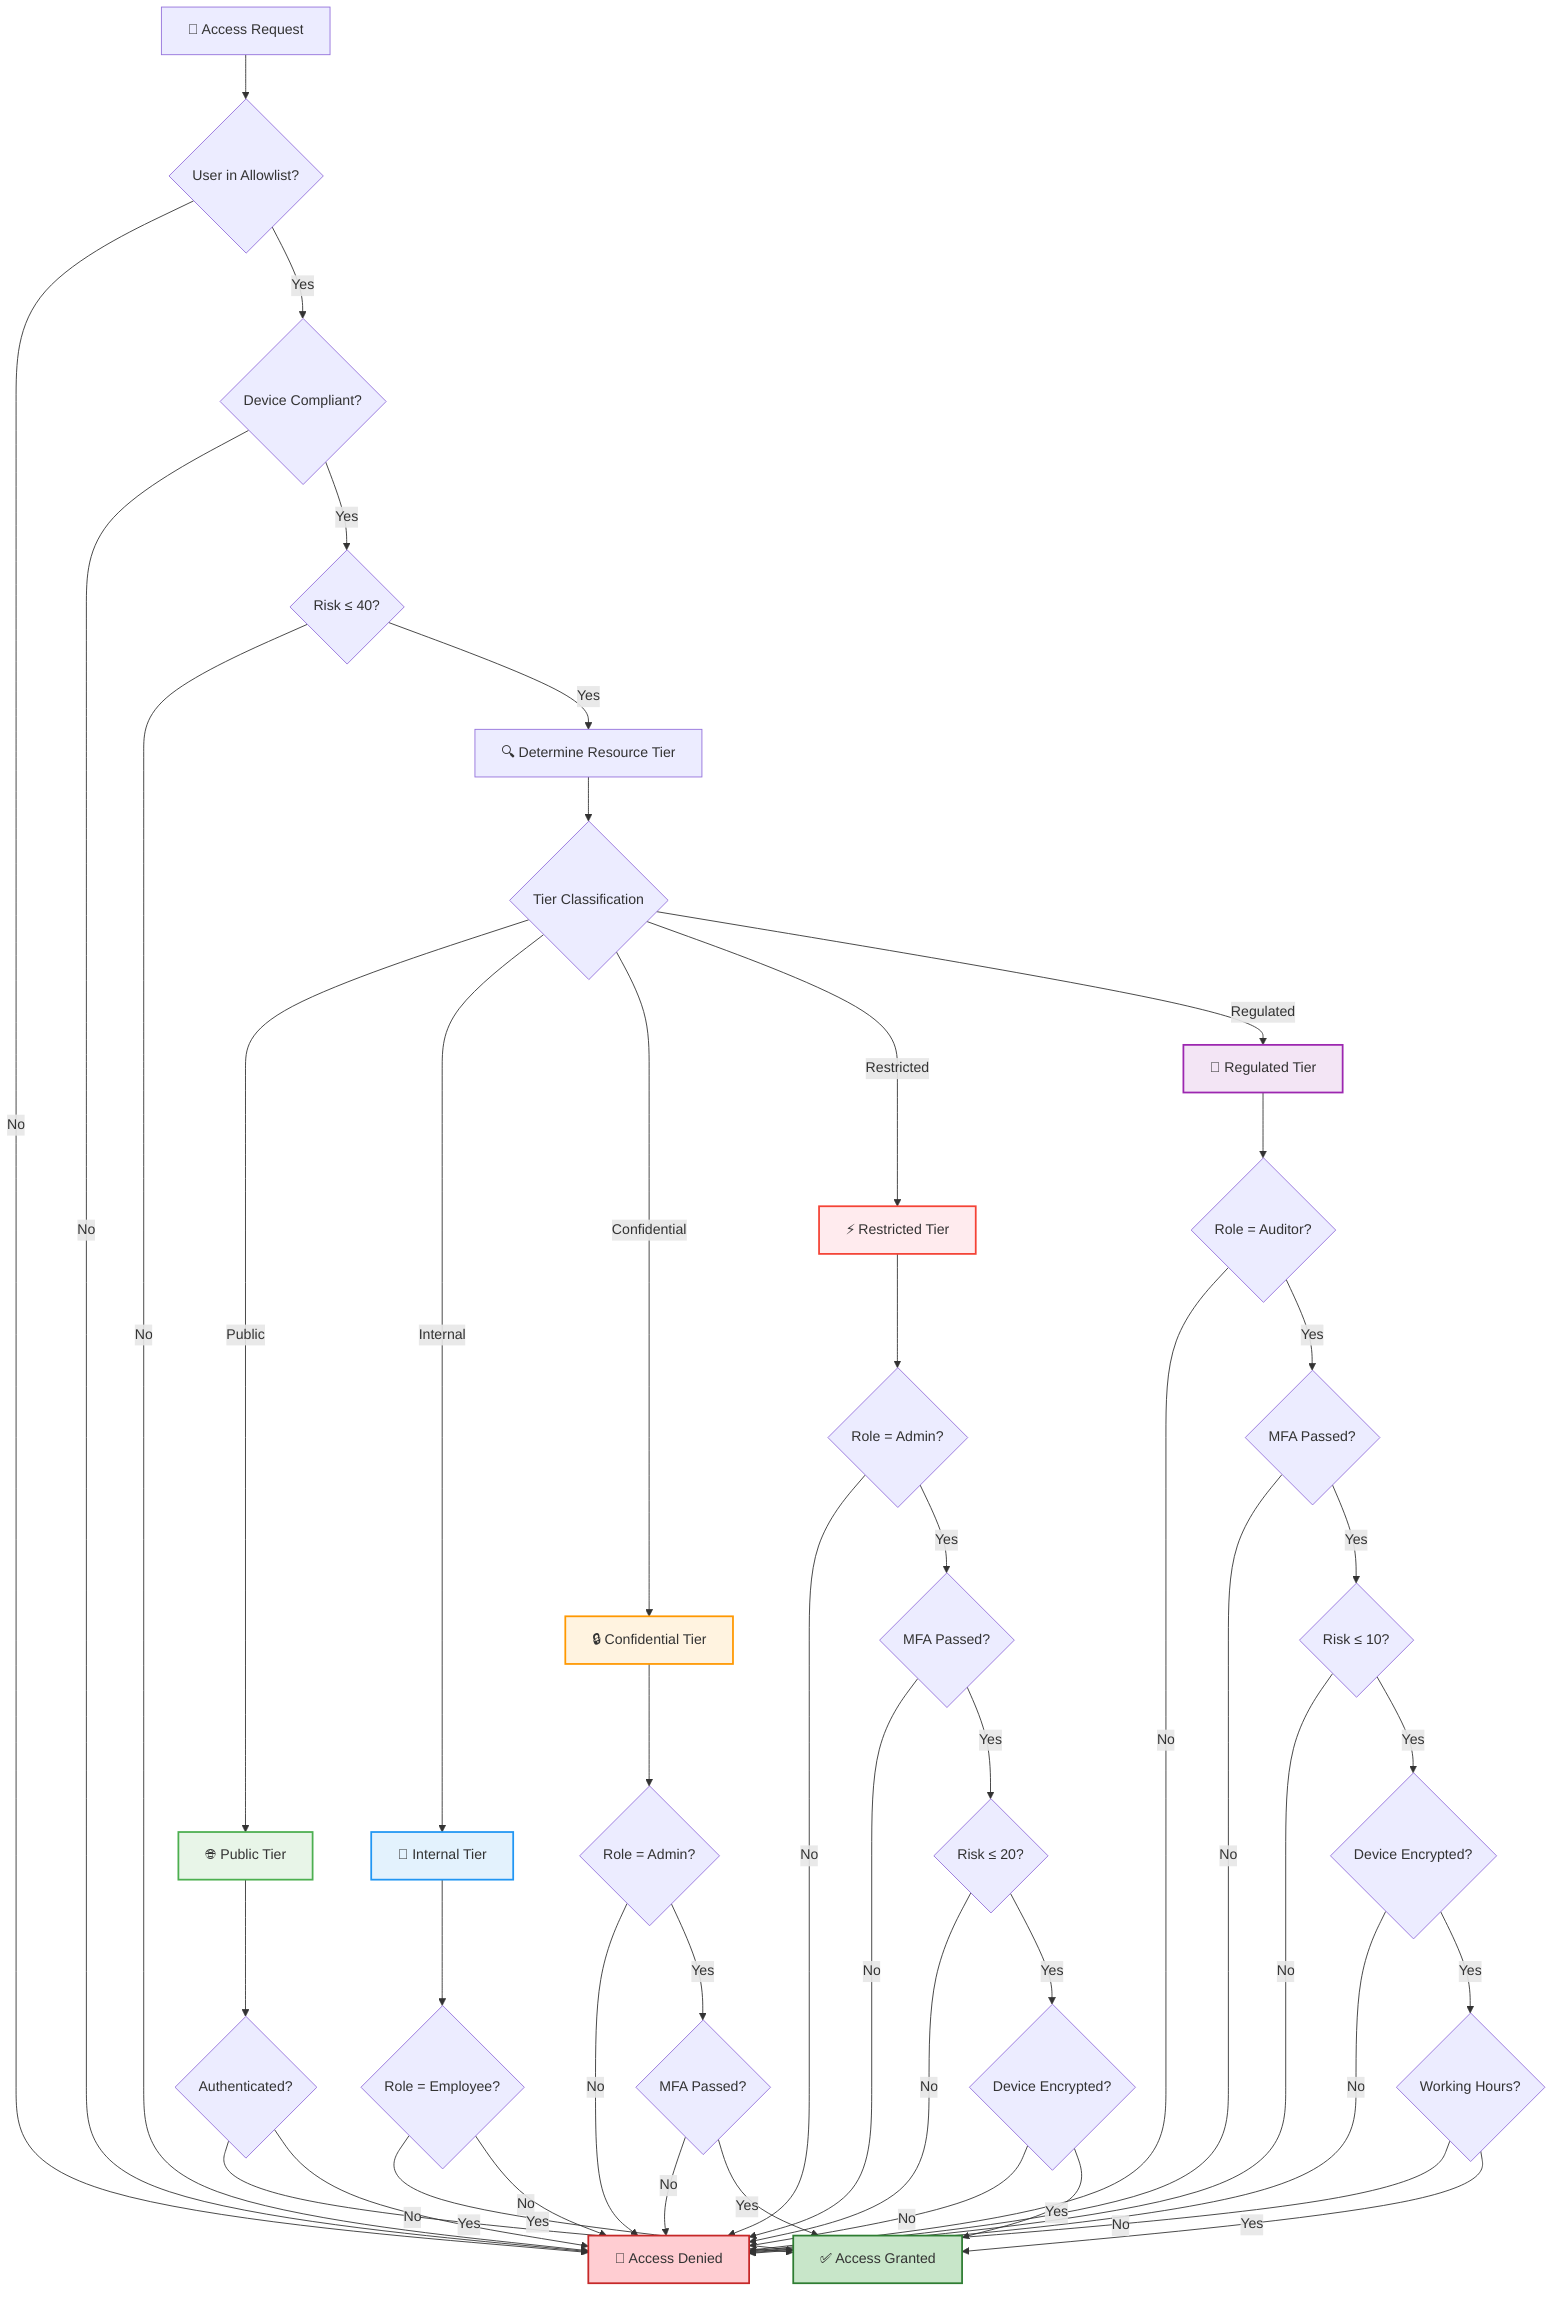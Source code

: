 flowchart TD
    A[📨 Access Request] --> B{User in Allowlist?}
    B -->|No| C[🚫 Access Denied]
    B -->|Yes| D{Device Compliant?}
    
    D -->|No| C
    D -->|Yes| E{Risk ≤ 40?}
    
    E -->|No| C
    E -->|Yes| F[🔍 Determine Resource Tier]
    
    F --> G{Tier Classification}
    G -->|Public| H[🌐 Public Tier]
    G -->|Internal| I[🏢 Internal Tier]
    G -->|Confidential| J[🔒 Confidential Tier]
    G -->|Restricted| K[⚡ Restricted Tier]
    G -->|Regulated| L[📜 Regulated Tier]
    
    %% Public Tier - Minimal security
    H --> M{Authenticated?}
    M -->|Yes| N[✅ Access Granted]
    M -->|No| C
    
    %% Internal Tier - Basic employment
    I --> O{Role = Employee?}
    O -->|Yes| N
    O -->|No| C
    
    %% Confidential Tier - Admin + MFA
    J --> P{Role = Admin?}
    P -->|No| C
    P -->|Yes| Q{MFA Passed?}
    Q -->|No| C
    Q -->|Yes| N
    
    %% Restricted Tier - Enhanced security
    K --> R{Role = Admin?}
    R -->|No| C
    R -->|Yes| S{MFA Passed?}
    S -->|No| C
    S -->|Yes| T{Risk ≤ 20?}
    T -->|No| C
    T -->|Yes| U{Device Encrypted?}
    U -->|No| C
    U -->|Yes| N
    
    %% Regulated Tier - Maximum security
    L --> V{Role = Auditor?}
    V -->|No| C
    V -->|Yes| W{MFA Passed?}
    W -->|No| C
    W -->|Yes| X{Risk ≤ 10?}
    X -->|No| C
    X -->|Yes| Y{Device Encrypted?}
    Y -->|No| C
    Y -->|Yes| Z{Working Hours?}
    Z -->|No| C
    Z -->|Yes| N
    
    classDef tierPublic fill:#E8F5E8,stroke:#4CAF50,stroke-width:2px
    classDef tierInternal fill:#E3F2FD,stroke:#2196F3,stroke-width:2px
    classDef tierConfidential fill:#FFF3E0,stroke:#FF9800,stroke-width:2px
    classDef tierRestricted fill:#FFEBEE,stroke:#F44336,stroke-width:2px
    classDef tierRegulated fill:#F3E5F5,stroke:#9C27B0,stroke-width:2px
    classDef success fill:#C8E6C9,stroke:#2E7D32,stroke-width:2px
    classDef denied fill:#FFCDD2,stroke:#C62828,stroke-width:2px
    
    class H tierPublic
    class I tierInternal
    class J tierConfidential
    class K tierRestricted
    class L tierRegulated
    class N success
    class C denied